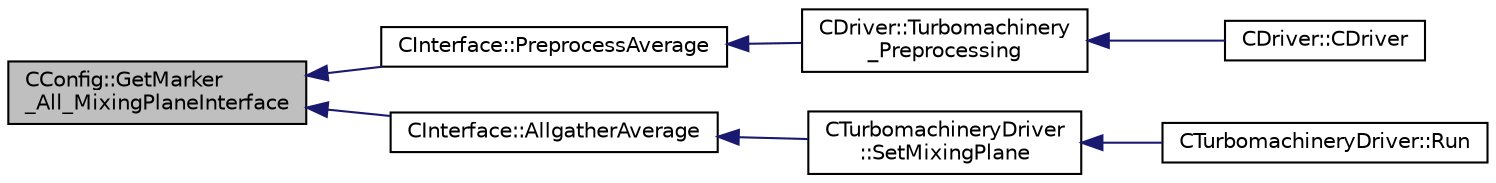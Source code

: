 digraph "CConfig::GetMarker_All_MixingPlaneInterface"
{
  edge [fontname="Helvetica",fontsize="10",labelfontname="Helvetica",labelfontsize="10"];
  node [fontname="Helvetica",fontsize="10",shape=record];
  rankdir="LR";
  Node6624 [label="CConfig::GetMarker\l_All_MixingPlaneInterface",height=0.2,width=0.4,color="black", fillcolor="grey75", style="filled", fontcolor="black"];
  Node6624 -> Node6625 [dir="back",color="midnightblue",fontsize="10",style="solid",fontname="Helvetica"];
  Node6625 [label="CInterface::PreprocessAverage",height=0.2,width=0.4,color="black", fillcolor="white", style="filled",URL="$class_c_interface.html#afeec706802639636cbfeddbb1c7a5af5",tooltip="Transfer pre-processing for the mixing plane inteface. "];
  Node6625 -> Node6626 [dir="back",color="midnightblue",fontsize="10",style="solid",fontname="Helvetica"];
  Node6626 [label="CDriver::Turbomachinery\l_Preprocessing",height=0.2,width=0.4,color="black", fillcolor="white", style="filled",URL="$class_c_driver.html#a9189caa3851cae4f1c52d5a7a00e5b27",tooltip="Initiate value for static mesh movement such as the gridVel for the ROTATING frame. "];
  Node6626 -> Node6627 [dir="back",color="midnightblue",fontsize="10",style="solid",fontname="Helvetica"];
  Node6627 [label="CDriver::CDriver",height=0.2,width=0.4,color="black", fillcolor="white", style="filled",URL="$class_c_driver.html#a3fca4a013a6efa9bbb38fe78a86b5f3d",tooltip="Constructor of the class. "];
  Node6624 -> Node6628 [dir="back",color="midnightblue",fontsize="10",style="solid",fontname="Helvetica"];
  Node6628 [label="CInterface::AllgatherAverage",height=0.2,width=0.4,color="black", fillcolor="white", style="filled",URL="$class_c_interface.html#acd81c9bcb7314ccfa0b5b4f1e9fdb1e5",tooltip="Interpolate data and scatter it into different processors, for matching meshes. "];
  Node6628 -> Node6629 [dir="back",color="midnightblue",fontsize="10",style="solid",fontname="Helvetica"];
  Node6629 [label="CTurbomachineryDriver\l::SetMixingPlane",height=0.2,width=0.4,color="black", fillcolor="white", style="filled",URL="$class_c_turbomachinery_driver.html#af126a06c5430c9b7b75ca876fdb96a4f",tooltip="Set Mixing Plane interface within multiple zones. "];
  Node6629 -> Node6630 [dir="back",color="midnightblue",fontsize="10",style="solid",fontname="Helvetica"];
  Node6630 [label="CTurbomachineryDriver::Run",height=0.2,width=0.4,color="black", fillcolor="white", style="filled",URL="$class_c_turbomachinery_driver.html#a4c5a1aaddfe1130684fbcdcacd7eb83f",tooltip="Run a single iteration of the physics within multiple zones. "];
}
